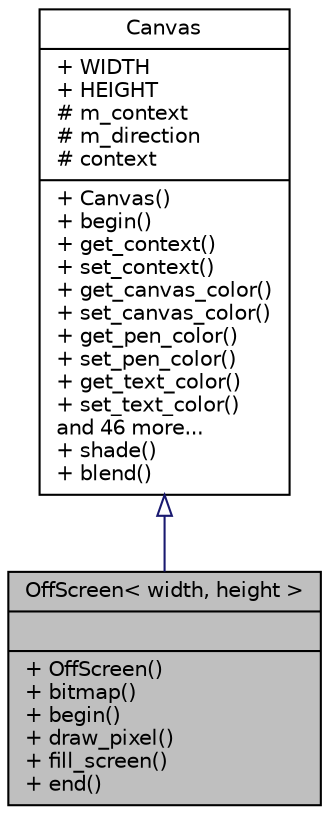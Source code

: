 digraph "OffScreen&lt; width, height &gt;"
{
  edge [fontname="Helvetica",fontsize="10",labelfontname="Helvetica",labelfontsize="10"];
  node [fontname="Helvetica",fontsize="10",shape=record];
  Node1 [label="{OffScreen\< width, height \>\n||+ OffScreen()\l+ bitmap()\l+ begin()\l+ draw_pixel()\l+ fill_screen()\l+ end()\l}",height=0.2,width=0.4,color="black", fillcolor="grey75", style="filled", fontcolor="black"];
  Node2 -> Node1 [dir="back",color="midnightblue",fontsize="10",style="solid",arrowtail="onormal",fontname="Helvetica"];
  Node2 [label="{Canvas\n|+ WIDTH\l+ HEIGHT\l# m_context\l# m_direction\l# context\l|+ Canvas()\l+ begin()\l+ get_context()\l+ set_context()\l+ get_canvas_color()\l+ set_canvas_color()\l+ get_pen_color()\l+ set_pen_color()\l+ get_text_color()\l+ set_text_color()\land 46 more...\l+ shade()\l+ blend()\l}",height=0.2,width=0.4,color="black", fillcolor="white", style="filled",URL="$d5/d70/classCanvas.html"];
}
